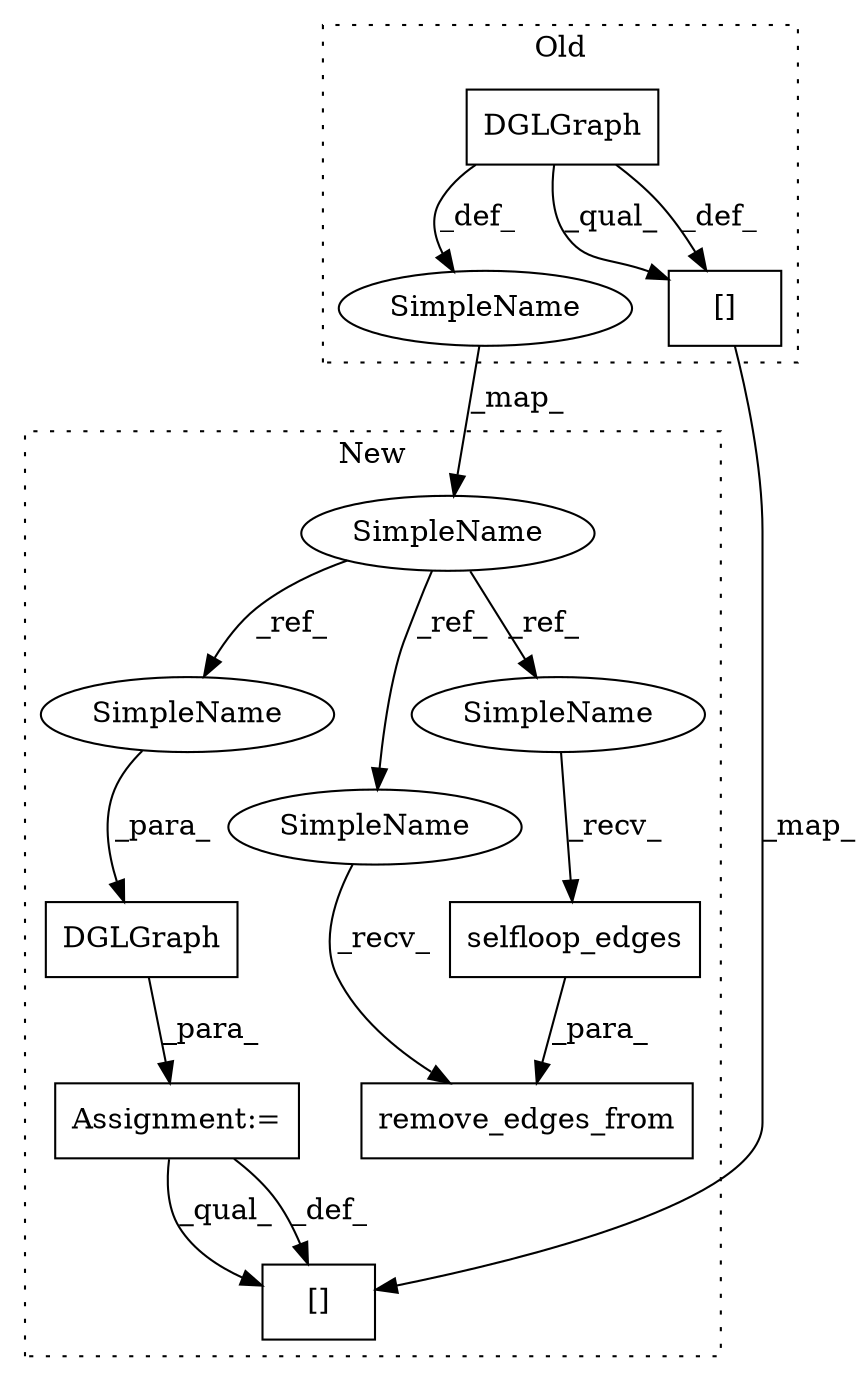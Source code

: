 digraph G {
subgraph cluster0 {
1 [label="DGLGraph" a="32" s="1934,1953" l="9,1" shape="box"];
5 [label="SimpleName" a="42" s="1932" l="1" shape="ellipse"];
9 [label="[]" a="2" s="2169,2183" l="8,1" shape="box"];
label = "Old";
style="dotted";
}
subgraph cluster1 {
2 [label="selfloop_edges" a="32" s="2000" l="16" shape="box"];
3 [label="remove_edges_from" a="32" s="1980,2016" l="18,1" shape="box"];
4 [label="SimpleName" a="42" s="1932" l="1" shape="ellipse"];
6 [label="DGLGraph" a="32" s="2081,2091" l="9,1" shape="box"];
7 [label="Assignment:=" a="7" s="2080" l="1" shape="box"];
8 [label="[]" a="2" s="2235,2249" l="8,1" shape="box"];
10 [label="SimpleName" a="42" s="2090" l="1" shape="ellipse"];
11 [label="SimpleName" a="42" s="1978" l="1" shape="ellipse"];
12 [label="SimpleName" a="42" s="1998" l="1" shape="ellipse"];
label = "New";
style="dotted";
}
1 -> 9 [label="_qual_"];
1 -> 5 [label="_def_"];
1 -> 9 [label="_def_"];
2 -> 3 [label="_para_"];
4 -> 11 [label="_ref_"];
4 -> 10 [label="_ref_"];
4 -> 12 [label="_ref_"];
5 -> 4 [label="_map_"];
6 -> 7 [label="_para_"];
7 -> 8 [label="_qual_"];
7 -> 8 [label="_def_"];
9 -> 8 [label="_map_"];
10 -> 6 [label="_para_"];
11 -> 3 [label="_recv_"];
12 -> 2 [label="_recv_"];
}